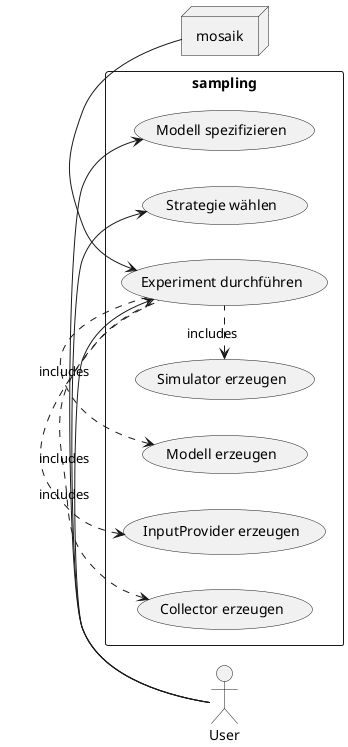Deutsch:
@startuml
    left to right direction
    actor User
    node mosaik
    rectangle sampling {
        (Modell spezifizieren) as (UC1)
        (Strategie wählen) as (UC2)
        (Experiment durchführen) as (UC3)

        (Simulator erzeugen) as (UC4)
        (Modell erzeugen) as (UC5)
        (InputProvider erzeugen) as (UC6)
        (Collector erzeugen) as (UC7)

        User -> (UC1)
        User -> (UC2)
        User -> (UC3)
        (UC3) <- mosaik
        (UC4) <. (UC3): includes
        (UC5) <. (UC3): includes
        (UC6) <. (UC3): includes
        (UC7) <. (UC3): includes
    }
@enduml

English:
@startuml
    left to right direction
    actor User
    node mosaik
    rectangle sampling {
        (specifiy sim model) as (UC1)
        (choose strategy) as (UC2)
        (perform experiment) as (UC3)

        (create simulator) as (UC4)
        (create sim model) as (UC5)
        (create input provider) as (UC6)
        (create collector) as (UC7)

        User -> (UC1)
        User -> (UC2)
        User -> (UC3)
        (UC3) <- mosaik
        (UC4) <. (UC3): includes
        (UC5) <. (UC3): includes
        (UC6) <. (UC3): includes
        (UC7) <. (UC3): includes
    }
@enduml

